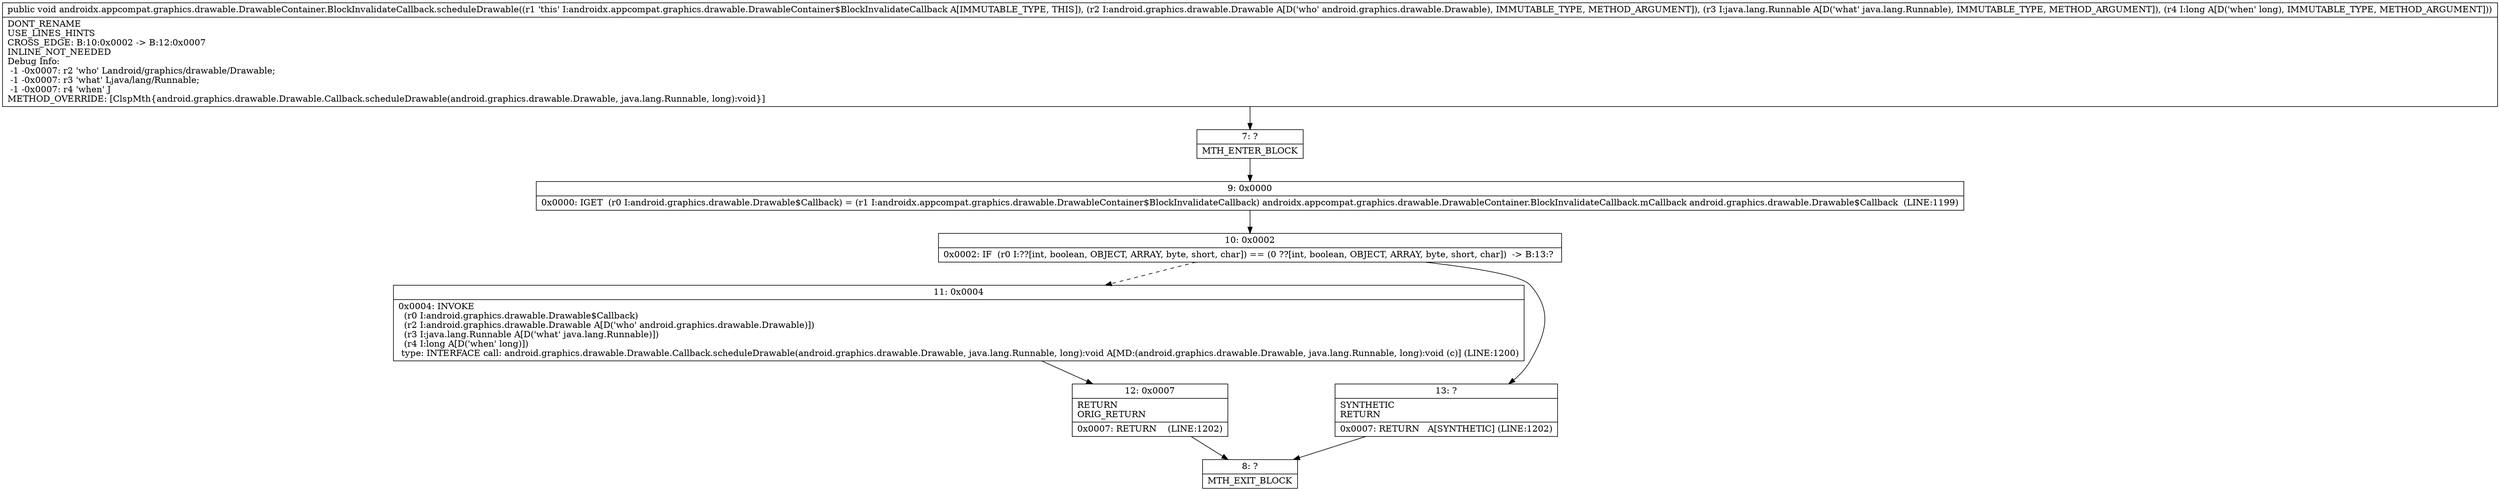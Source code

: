 digraph "CFG forandroidx.appcompat.graphics.drawable.DrawableContainer.BlockInvalidateCallback.scheduleDrawable(Landroid\/graphics\/drawable\/Drawable;Ljava\/lang\/Runnable;J)V" {
Node_7 [shape=record,label="{7\:\ ?|MTH_ENTER_BLOCK\l}"];
Node_9 [shape=record,label="{9\:\ 0x0000|0x0000: IGET  (r0 I:android.graphics.drawable.Drawable$Callback) = (r1 I:androidx.appcompat.graphics.drawable.DrawableContainer$BlockInvalidateCallback) androidx.appcompat.graphics.drawable.DrawableContainer.BlockInvalidateCallback.mCallback android.graphics.drawable.Drawable$Callback  (LINE:1199)\l}"];
Node_10 [shape=record,label="{10\:\ 0x0002|0x0002: IF  (r0 I:??[int, boolean, OBJECT, ARRAY, byte, short, char]) == (0 ??[int, boolean, OBJECT, ARRAY, byte, short, char])  \-\> B:13:? \l}"];
Node_11 [shape=record,label="{11\:\ 0x0004|0x0004: INVOKE  \l  (r0 I:android.graphics.drawable.Drawable$Callback)\l  (r2 I:android.graphics.drawable.Drawable A[D('who' android.graphics.drawable.Drawable)])\l  (r3 I:java.lang.Runnable A[D('what' java.lang.Runnable)])\l  (r4 I:long A[D('when' long)])\l type: INTERFACE call: android.graphics.drawable.Drawable.Callback.scheduleDrawable(android.graphics.drawable.Drawable, java.lang.Runnable, long):void A[MD:(android.graphics.drawable.Drawable, java.lang.Runnable, long):void (c)] (LINE:1200)\l}"];
Node_12 [shape=record,label="{12\:\ 0x0007|RETURN\lORIG_RETURN\l|0x0007: RETURN    (LINE:1202)\l}"];
Node_8 [shape=record,label="{8\:\ ?|MTH_EXIT_BLOCK\l}"];
Node_13 [shape=record,label="{13\:\ ?|SYNTHETIC\lRETURN\l|0x0007: RETURN   A[SYNTHETIC] (LINE:1202)\l}"];
MethodNode[shape=record,label="{public void androidx.appcompat.graphics.drawable.DrawableContainer.BlockInvalidateCallback.scheduleDrawable((r1 'this' I:androidx.appcompat.graphics.drawable.DrawableContainer$BlockInvalidateCallback A[IMMUTABLE_TYPE, THIS]), (r2 I:android.graphics.drawable.Drawable A[D('who' android.graphics.drawable.Drawable), IMMUTABLE_TYPE, METHOD_ARGUMENT]), (r3 I:java.lang.Runnable A[D('what' java.lang.Runnable), IMMUTABLE_TYPE, METHOD_ARGUMENT]), (r4 I:long A[D('when' long), IMMUTABLE_TYPE, METHOD_ARGUMENT]))  | DONT_RENAME\lUSE_LINES_HINTS\lCROSS_EDGE: B:10:0x0002 \-\> B:12:0x0007\lINLINE_NOT_NEEDED\lDebug Info:\l  \-1 \-0x0007: r2 'who' Landroid\/graphics\/drawable\/Drawable;\l  \-1 \-0x0007: r3 'what' Ljava\/lang\/Runnable;\l  \-1 \-0x0007: r4 'when' J\lMETHOD_OVERRIDE: [ClspMth\{android.graphics.drawable.Drawable.Callback.scheduleDrawable(android.graphics.drawable.Drawable, java.lang.Runnable, long):void\}]\l}"];
MethodNode -> Node_7;Node_7 -> Node_9;
Node_9 -> Node_10;
Node_10 -> Node_11[style=dashed];
Node_10 -> Node_13;
Node_11 -> Node_12;
Node_12 -> Node_8;
Node_13 -> Node_8;
}

